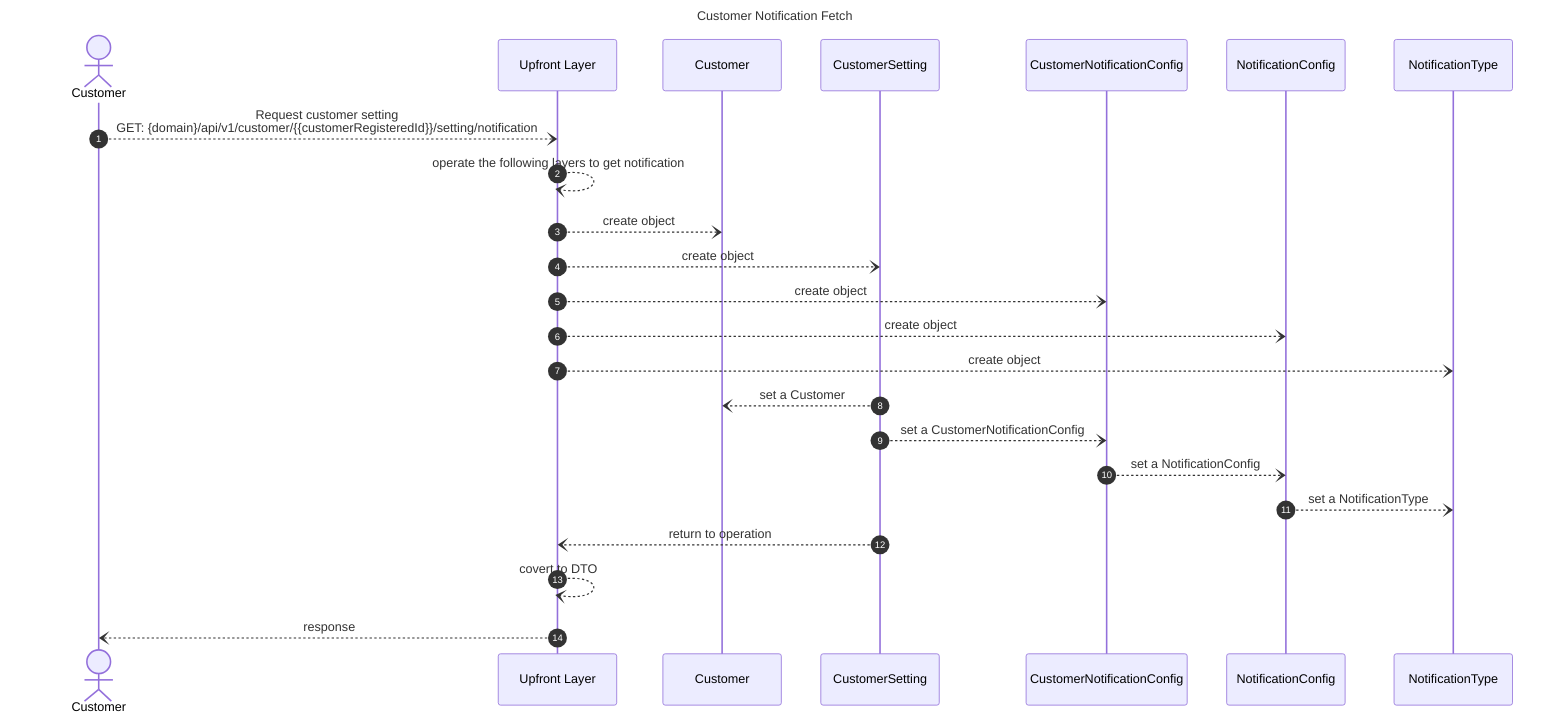---
title: Customer Notification Fetch
---
sequenceDiagram

    autonumber
    
    actor c as Customer
    participant con as Upfront Layer    

    participant cus as Customer
    participant cusSetting as CustomerSetting
    participant cusNotiConf as CustomerNotificationConfig
    participant notiConf as NotificationConfig
    participant noti as NotificationType 

    c --) con: Request customer setting <br> GET: {domain}/api/v1/customer/{{customerRegisteredId}}/setting/notification
    con --) con: operate the following layers to get notification
    con --) cus: create object
    con --) cusSetting: create object
    con --) cusNotiConf: create object
    con --) notiConf: create object
    con --) noti: create object
    cusSetting --) cus: set a Customer
    cusSetting --) cusNotiConf: set a CustomerNotificationConfig
    cusNotiConf --) notiConf: set a NotificationConfig
    notiConf --) noti: set a NotificationType

    cusSetting --) con: return to operation
    con --) con: covert to DTO
    con --) c: response